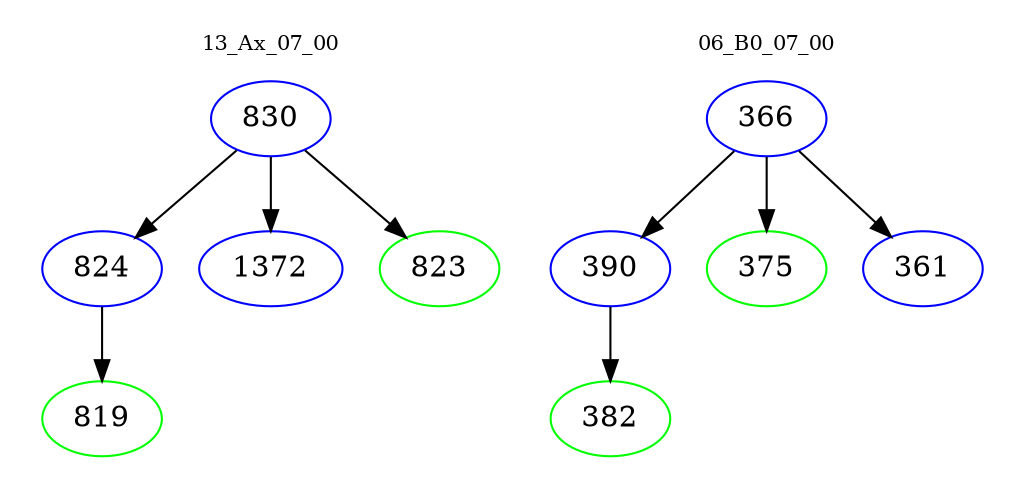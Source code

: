 digraph{
subgraph cluster_0 {
color = white
label = "13_Ax_07_00";
fontsize=10;
T0_830 [label="830", color="blue"]
T0_830 -> T0_824 [color="black"]
T0_824 [label="824", color="blue"]
T0_824 -> T0_819 [color="black"]
T0_819 [label="819", color="green"]
T0_830 -> T0_1372 [color="black"]
T0_1372 [label="1372", color="blue"]
T0_830 -> T0_823 [color="black"]
T0_823 [label="823", color="green"]
}
subgraph cluster_1 {
color = white
label = "06_B0_07_00";
fontsize=10;
T1_366 [label="366", color="blue"]
T1_366 -> T1_390 [color="black"]
T1_390 [label="390", color="blue"]
T1_390 -> T1_382 [color="black"]
T1_382 [label="382", color="green"]
T1_366 -> T1_375 [color="black"]
T1_375 [label="375", color="green"]
T1_366 -> T1_361 [color="black"]
T1_361 [label="361", color="blue"]
}
}
